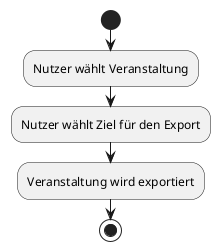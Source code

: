 @startuml

start
:Nutzer wählt Veranstaltung;
:Nutzer wählt Ziel für den Export;
:Veranstaltung wird exportiert;
stop
@enduml

